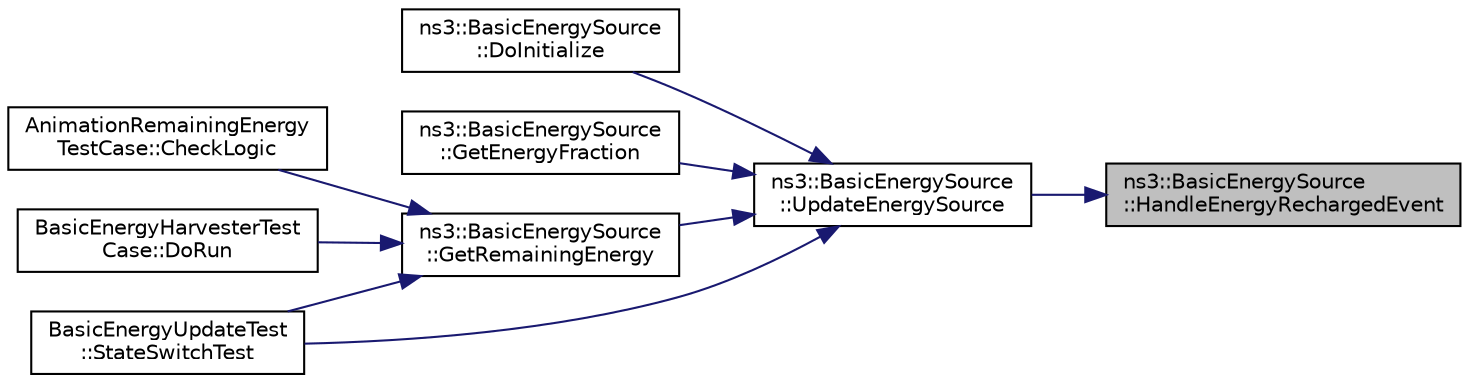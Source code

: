 digraph "ns3::BasicEnergySource::HandleEnergyRechargedEvent"
{
 // LATEX_PDF_SIZE
  edge [fontname="Helvetica",fontsize="10",labelfontname="Helvetica",labelfontsize="10"];
  node [fontname="Helvetica",fontsize="10",shape=record];
  rankdir="RL";
  Node1 [label="ns3::BasicEnergySource\l::HandleEnergyRechargedEvent",height=0.2,width=0.4,color="black", fillcolor="grey75", style="filled", fontcolor="black",tooltip="Handles the remaining energy exceeding the high threshold after it went below the low threshold."];
  Node1 -> Node2 [dir="back",color="midnightblue",fontsize="10",style="solid",fontname="Helvetica"];
  Node2 [label="ns3::BasicEnergySource\l::UpdateEnergySource",height=0.2,width=0.4,color="black", fillcolor="white", style="filled",URL="$classns3_1_1_basic_energy_source.html#a184cad1de97de7162e18f976d987bdaf",tooltip="Implements UpdateEnergySource."];
  Node2 -> Node3 [dir="back",color="midnightblue",fontsize="10",style="solid",fontname="Helvetica"];
  Node3 [label="ns3::BasicEnergySource\l::DoInitialize",height=0.2,width=0.4,color="black", fillcolor="white", style="filled",URL="$classns3_1_1_basic_energy_source.html#af8a8c06e1d559059719560dea1a5be9e",tooltip="Defined in ns3::Object."];
  Node2 -> Node4 [dir="back",color="midnightblue",fontsize="10",style="solid",fontname="Helvetica"];
  Node4 [label="ns3::BasicEnergySource\l::GetEnergyFraction",height=0.2,width=0.4,color="black", fillcolor="white", style="filled",URL="$classns3_1_1_basic_energy_source.html#aa8f5de0d9c0707b8ae2a005f7a57680e",tooltip=" "];
  Node2 -> Node5 [dir="back",color="midnightblue",fontsize="10",style="solid",fontname="Helvetica"];
  Node5 [label="ns3::BasicEnergySource\l::GetRemainingEnergy",height=0.2,width=0.4,color="black", fillcolor="white", style="filled",URL="$classns3_1_1_basic_energy_source.html#a35775aa9a2496255e9f075a9709886b0",tooltip=" "];
  Node5 -> Node6 [dir="back",color="midnightblue",fontsize="10",style="solid",fontname="Helvetica"];
  Node6 [label="AnimationRemainingEnergy\lTestCase::CheckLogic",height=0.2,width=0.4,color="black", fillcolor="white", style="filled",URL="$class_animation_remaining_energy_test_case.html#a3def2f707d835583c47d9d7a28c3a291",tooltip="Check logic function."];
  Node5 -> Node7 [dir="back",color="midnightblue",fontsize="10",style="solid",fontname="Helvetica"];
  Node7 [label="BasicEnergyHarvesterTest\lCase::DoRun",height=0.2,width=0.4,color="black", fillcolor="white", style="filled",URL="$class_basic_energy_harvester_test_case.html#a0ccc441de009ad419be183aae7398576",tooltip="Implementation to actually run this TestCase."];
  Node5 -> Node8 [dir="back",color="midnightblue",fontsize="10",style="solid",fontname="Helvetica"];
  Node8 [label="BasicEnergyUpdateTest\l::StateSwitchTest",height=0.2,width=0.4,color="black", fillcolor="white", style="filled",URL="$class_basic_energy_update_test.html#ac28faac8cc32c522656387796dee83fc",tooltip=" "];
  Node2 -> Node8 [dir="back",color="midnightblue",fontsize="10",style="solid",fontname="Helvetica"];
}
